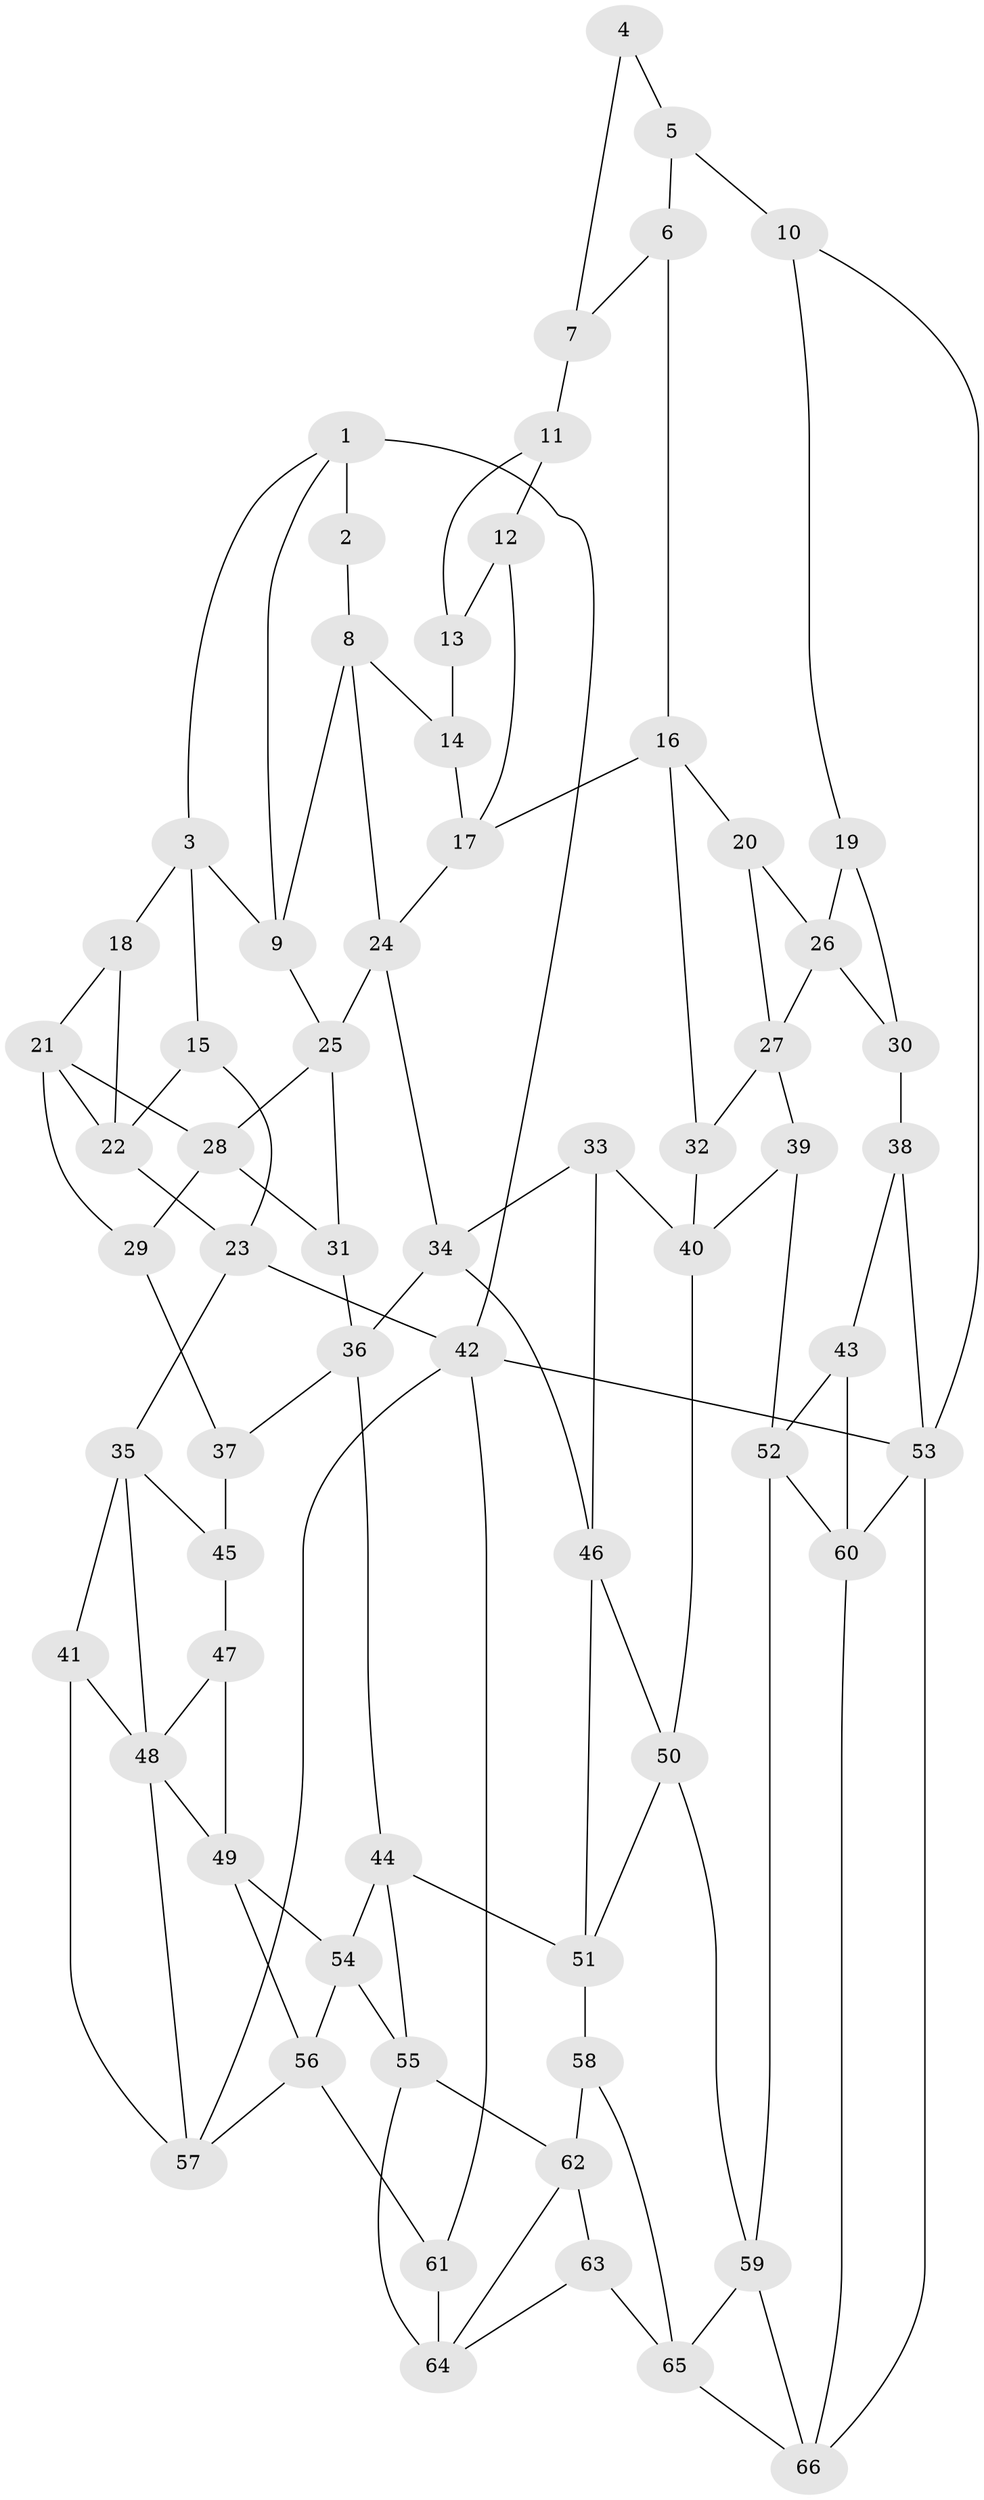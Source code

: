 // original degree distribution, {3: 0.022727272727272728, 6: 0.21212121212121213, 5: 0.553030303030303, 4: 0.21212121212121213}
// Generated by graph-tools (version 1.1) at 2025/03/03/09/25 03:03:28]
// undirected, 66 vertices, 118 edges
graph export_dot {
graph [start="1"]
  node [color=gray90,style=filled];
  1;
  2;
  3;
  4;
  5;
  6;
  7;
  8;
  9;
  10;
  11;
  12;
  13;
  14;
  15;
  16;
  17;
  18;
  19;
  20;
  21;
  22;
  23;
  24;
  25;
  26;
  27;
  28;
  29;
  30;
  31;
  32;
  33;
  34;
  35;
  36;
  37;
  38;
  39;
  40;
  41;
  42;
  43;
  44;
  45;
  46;
  47;
  48;
  49;
  50;
  51;
  52;
  53;
  54;
  55;
  56;
  57;
  58;
  59;
  60;
  61;
  62;
  63;
  64;
  65;
  66;
  1 -- 2 [weight=2.0];
  1 -- 3 [weight=1.0];
  1 -- 9 [weight=1.0];
  1 -- 42 [weight=1.0];
  2 -- 8 [weight=1.0];
  3 -- 9 [weight=1.0];
  3 -- 15 [weight=1.0];
  3 -- 18 [weight=1.0];
  4 -- 5 [weight=1.0];
  4 -- 7 [weight=1.0];
  5 -- 6 [weight=1.0];
  5 -- 10 [weight=2.0];
  6 -- 7 [weight=1.0];
  6 -- 16 [weight=1.0];
  7 -- 11 [weight=2.0];
  8 -- 9 [weight=1.0];
  8 -- 14 [weight=1.0];
  8 -- 24 [weight=1.0];
  9 -- 25 [weight=1.0];
  10 -- 19 [weight=1.0];
  10 -- 53 [weight=1.0];
  11 -- 12 [weight=1.0];
  11 -- 13 [weight=1.0];
  12 -- 13 [weight=1.0];
  12 -- 17 [weight=1.0];
  13 -- 14 [weight=2.0];
  14 -- 17 [weight=1.0];
  15 -- 22 [weight=1.0];
  15 -- 23 [weight=1.0];
  16 -- 17 [weight=1.0];
  16 -- 20 [weight=1.0];
  16 -- 32 [weight=1.0];
  17 -- 24 [weight=1.0];
  18 -- 21 [weight=1.0];
  18 -- 22 [weight=1.0];
  19 -- 26 [weight=1.0];
  19 -- 30 [weight=1.0];
  20 -- 26 [weight=1.0];
  20 -- 27 [weight=1.0];
  21 -- 22 [weight=1.0];
  21 -- 28 [weight=1.0];
  21 -- 29 [weight=1.0];
  22 -- 23 [weight=1.0];
  23 -- 35 [weight=1.0];
  23 -- 42 [weight=1.0];
  24 -- 25 [weight=1.0];
  24 -- 34 [weight=1.0];
  25 -- 28 [weight=1.0];
  25 -- 31 [weight=1.0];
  26 -- 27 [weight=1.0];
  26 -- 30 [weight=1.0];
  27 -- 32 [weight=1.0];
  27 -- 39 [weight=1.0];
  28 -- 29 [weight=1.0];
  28 -- 31 [weight=1.0];
  29 -- 37 [weight=1.0];
  30 -- 38 [weight=2.0];
  31 -- 36 [weight=1.0];
  32 -- 40 [weight=1.0];
  33 -- 34 [weight=1.0];
  33 -- 40 [weight=1.0];
  33 -- 46 [weight=1.0];
  34 -- 36 [weight=1.0];
  34 -- 46 [weight=1.0];
  35 -- 41 [weight=1.0];
  35 -- 45 [weight=1.0];
  35 -- 48 [weight=1.0];
  36 -- 37 [weight=1.0];
  36 -- 44 [weight=1.0];
  37 -- 45 [weight=2.0];
  38 -- 43 [weight=1.0];
  38 -- 53 [weight=1.0];
  39 -- 40 [weight=1.0];
  39 -- 52 [weight=1.0];
  40 -- 50 [weight=1.0];
  41 -- 48 [weight=1.0];
  41 -- 57 [weight=1.0];
  42 -- 53 [weight=2.0];
  42 -- 57 [weight=1.0];
  42 -- 61 [weight=1.0];
  43 -- 52 [weight=1.0];
  43 -- 60 [weight=1.0];
  44 -- 51 [weight=1.0];
  44 -- 54 [weight=1.0];
  44 -- 55 [weight=1.0];
  45 -- 47 [weight=1.0];
  46 -- 50 [weight=1.0];
  46 -- 51 [weight=1.0];
  47 -- 48 [weight=2.0];
  47 -- 49 [weight=1.0];
  48 -- 49 [weight=1.0];
  48 -- 57 [weight=1.0];
  49 -- 54 [weight=1.0];
  49 -- 56 [weight=1.0];
  50 -- 51 [weight=1.0];
  50 -- 59 [weight=1.0];
  51 -- 58 [weight=1.0];
  52 -- 59 [weight=1.0];
  52 -- 60 [weight=1.0];
  53 -- 60 [weight=1.0];
  53 -- 66 [weight=1.0];
  54 -- 55 [weight=1.0];
  54 -- 56 [weight=1.0];
  55 -- 62 [weight=1.0];
  55 -- 64 [weight=1.0];
  56 -- 57 [weight=1.0];
  56 -- 61 [weight=1.0];
  58 -- 62 [weight=1.0];
  58 -- 65 [weight=1.0];
  59 -- 65 [weight=1.0];
  59 -- 66 [weight=1.0];
  60 -- 66 [weight=1.0];
  61 -- 64 [weight=2.0];
  62 -- 63 [weight=1.0];
  62 -- 64 [weight=1.0];
  63 -- 64 [weight=1.0];
  63 -- 65 [weight=1.0];
  65 -- 66 [weight=1.0];
}
